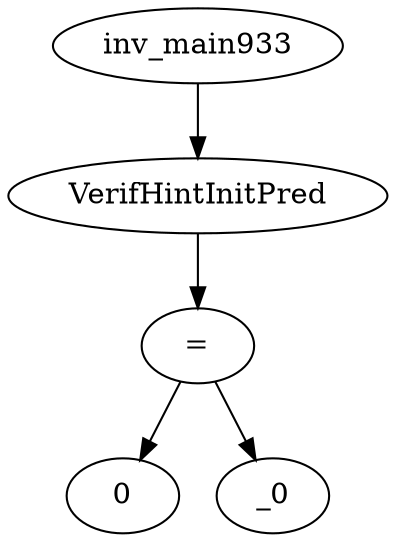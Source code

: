 digraph dag {
0 [label="inv_main933"];
1 [label="VerifHintInitPred"];
2 [label="="];
3 [label="0"];
4 [label="_0"];
0->1
1->2
2->4
2 -> 3
}
